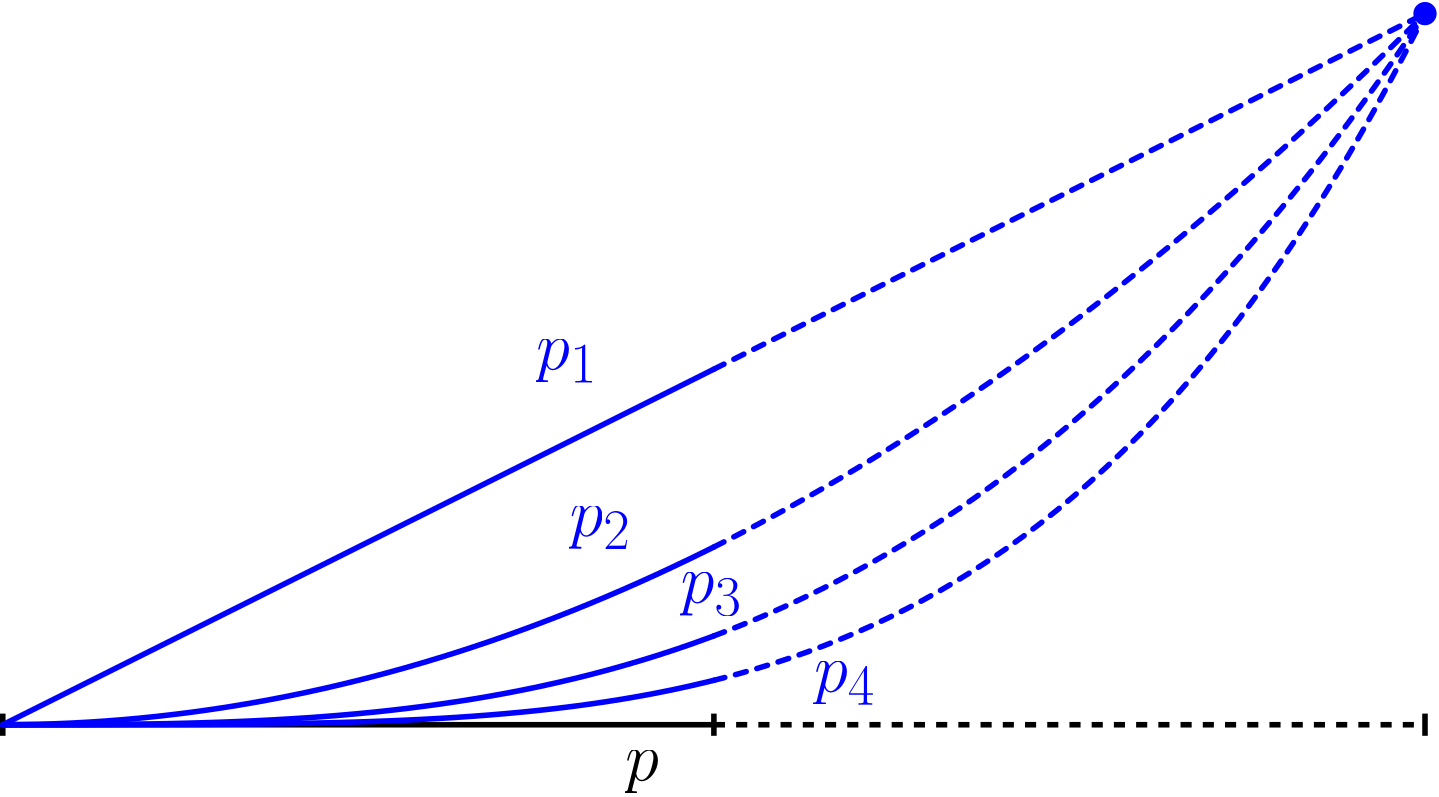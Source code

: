 <?xml version="1.0"?>
<!DOCTYPE ipe SYSTEM "ipe.dtd">
<ipe version="70107" creator="Ipe 7.2.2">
<info created="D:20160608160058" modified="D:20160608172458"/>
<ipestyle name="basic">
<symbol name="arrow/arc(spx)">
<path stroke="sym-stroke" fill="sym-stroke" pen="sym-pen">
0 0 m
-1 0.333 l
-1 -0.333 l
h
</path>
</symbol>
<symbol name="arrow/farc(spx)">
<path stroke="sym-stroke" fill="white" pen="sym-pen">
0 0 m
-1 0.333 l
-1 -0.333 l
h
</path>
</symbol>
<symbol name="arrow/ptarc(spx)">
<path stroke="sym-stroke" fill="sym-stroke" pen="sym-pen">
0 0 m
-1 0.333 l
-0.8 0 l
-1 -0.333 l
h
</path>
</symbol>
<symbol name="arrow/fptarc(spx)">
<path stroke="sym-stroke" fill="white" pen="sym-pen">
0 0 m
-1 0.333 l
-0.8 0 l
-1 -0.333 l
h
</path>
</symbol>
<symbol name="mark/circle(sx)" transformations="translations">
<path fill="sym-stroke">
0.6 0 0 0.6 0 0 e
0.4 0 0 0.4 0 0 e
</path>
</symbol>
<symbol name="mark/disk(sx)" transformations="translations">
<path fill="sym-stroke">
0.6 0 0 0.6 0 0 e
</path>
</symbol>
<symbol name="mark/fdisk(sfx)" transformations="translations">
<group>
<path fill="sym-fill">
0.5 0 0 0.5 0 0 e
</path>
<path fill="sym-stroke" fillrule="eofill">
0.6 0 0 0.6 0 0 e
0.4 0 0 0.4 0 0 e
</path>
</group>
</symbol>
<symbol name="mark/box(sx)" transformations="translations">
<path fill="sym-stroke" fillrule="eofill">
-0.6 -0.6 m
0.6 -0.6 l
0.6 0.6 l
-0.6 0.6 l
h
-0.4 -0.4 m
0.4 -0.4 l
0.4 0.4 l
-0.4 0.4 l
h
</path>
</symbol>
<symbol name="mark/square(sx)" transformations="translations">
<path fill="sym-stroke">
-0.6 -0.6 m
0.6 -0.6 l
0.6 0.6 l
-0.6 0.6 l
h
</path>
</symbol>
<symbol name="mark/fsquare(sfx)" transformations="translations">
<group>
<path fill="sym-fill">
-0.5 -0.5 m
0.5 -0.5 l
0.5 0.5 l
-0.5 0.5 l
h
</path>
<path fill="sym-stroke" fillrule="eofill">
-0.6 -0.6 m
0.6 -0.6 l
0.6 0.6 l
-0.6 0.6 l
h
-0.4 -0.4 m
0.4 -0.4 l
0.4 0.4 l
-0.4 0.4 l
h
</path>
</group>
</symbol>
<symbol name="mark/cross(sx)" transformations="translations">
<group>
<path fill="sym-stroke">
-0.43 -0.57 m
0.57 0.43 l
0.43 0.57 l
-0.57 -0.43 l
h
</path>
<path fill="sym-stroke">
-0.43 0.57 m
0.57 -0.43 l
0.43 -0.57 l
-0.57 0.43 l
h
</path>
</group>
</symbol>
<symbol name="arrow/fnormal(spx)">
<path stroke="sym-stroke" fill="white" pen="sym-pen">
0 0 m
-1 0.333 l
-1 -0.333 l
h
</path>
</symbol>
<symbol name="arrow/pointed(spx)">
<path stroke="sym-stroke" fill="sym-stroke" pen="sym-pen">
0 0 m
-1 0.333 l
-0.8 0 l
-1 -0.333 l
h
</path>
</symbol>
<symbol name="arrow/fpointed(spx)">
<path stroke="sym-stroke" fill="white" pen="sym-pen">
0 0 m
-1 0.333 l
-0.8 0 l
-1 -0.333 l
h
</path>
</symbol>
<symbol name="arrow/linear(spx)">
<path stroke="sym-stroke" pen="sym-pen">
-1 0.333 m
0 0 l
-1 -0.333 l
</path>
</symbol>
<symbol name="arrow/fdouble(spx)">
<path stroke="sym-stroke" fill="white" pen="sym-pen">
0 0 m
-1 0.333 l
-1 -0.333 l
h
-1 0 m
-2 0.333 l
-2 -0.333 l
h
</path>
</symbol>
<symbol name="arrow/double(spx)">
<path stroke="sym-stroke" fill="sym-stroke" pen="sym-pen">
0 0 m
-1 0.333 l
-1 -0.333 l
h
-1 0 m
-2 0.333 l
-2 -0.333 l
h
</path>
</symbol>
<pen name="heavier" value="0.8"/>
<pen name="fat" value="1.2"/>
<pen name="ultrafat" value="2"/>
<symbolsize name="large" value="5"/>
<symbolsize name="small" value="2"/>
<symbolsize name="tiny" value="1.1"/>
<arrowsize name="large" value="10"/>
<arrowsize name="small" value="5"/>
<arrowsize name="tiny" value="3"/>
<color name="red" value="1 0 0"/>
<color name="green" value="0 1 0"/>
<color name="blue" value="0 0 1"/>
<color name="yellow" value="1 1 0"/>
<color name="orange" value="1 0.647 0"/>
<color name="gold" value="1 0.843 0"/>
<color name="purple" value="0.627 0.125 0.941"/>
<color name="gray" value="0.745"/>
<color name="brown" value="0.647 0.165 0.165"/>
<color name="navy" value="0 0 0.502"/>
<color name="pink" value="1 0.753 0.796"/>
<color name="seagreen" value="0.18 0.545 0.341"/>
<color name="turquoise" value="0.251 0.878 0.816"/>
<color name="violet" value="0.933 0.51 0.933"/>
<color name="darkblue" value="0 0 0.545"/>
<color name="darkcyan" value="0 0.545 0.545"/>
<color name="darkgray" value="0.663"/>
<color name="darkgreen" value="0 0.392 0"/>
<color name="darkmagenta" value="0.545 0 0.545"/>
<color name="darkorange" value="1 0.549 0"/>
<color name="darkred" value="0.545 0 0"/>
<color name="lightblue" value="0.678 0.847 0.902"/>
<color name="lightcyan" value="0.878 1 1"/>
<color name="lightgray" value="0.827"/>
<color name="lightgreen" value="0.565 0.933 0.565"/>
<color name="lightyellow" value="1 1 0.878"/>
<dashstyle name="dashed" value="[4] 0"/>
<dashstyle name="dotted" value="[1 3] 0"/>
<dashstyle name="dash dotted" value="[4 2 1 2] 0"/>
<dashstyle name="dash dot dotted" value="[4 2 1 2 1 2] 0"/>
<textsize name="large" value="\large"/>
<textsize name="Large" value="\Large"/>
<textsize name="LARGE" value="\LARGE"/>
<textsize name="huge" value="\huge"/>
<textsize name="Huge" value="\Huge"/>
<textsize name="small" value="\small"/>
<textsize name="footnote" value="\footnotesize"/>
<textsize name="tiny" value="\tiny"/>
<textstyle name="center" begin="\begin{center}" end="\end{center}"/>
<textstyle name="itemize" begin="\begin{itemize}" end="\end{itemize}"/>
<textstyle name="item" begin="\begin{itemize}\item{}" end="\end{itemize}"/>
<gridsize name="4 pts" value="4"/>
<gridsize name="8 pts (~3 mm)" value="8"/>
<gridsize name="16 pts (~6 mm)" value="16"/>
<gridsize name="32 pts (~12 mm)" value="32"/>
<gridsize name="10 pts (~3.5 mm)" value="10"/>
<gridsize name="20 pts (~7 mm)" value="20"/>
<gridsize name="14 pts (~5 mm)" value="14"/>
<gridsize name="28 pts (~10 mm)" value="28"/>
<gridsize name="56 pts (~20 mm)" value="56"/>
<anglesize name="90 deg" value="90"/>
<anglesize name="60 deg" value="60"/>
<anglesize name="45 deg" value="45"/>
<anglesize name="30 deg" value="30"/>
<anglesize name="22.5 deg" value="22.5"/>
<opacity name="10%" value="0.1"/>
<opacity name="30%" value="0.3"/>
<opacity name="50%" value="0.5"/>
<opacity name="75%" value="0.75"/>
<tiling name="falling" angle="-60" step="4" width="1"/>
<tiling name="rising" angle="30" step="4" width="1"/>
</ipestyle>
<page>
<layer name="alpha"/>
<view layers="alpha" active="alpha"/>
<path layer="alpha" stroke="black" pen="ultrafat">
64 384 m
320 384 l
</path>
<path stroke="black" pen="ultrafat">
64 388 m
64 380 l
</path>
<path stroke="black" pen="ultrafat">
320 388 m
320 380 l
</path>
<path stroke="black" pen="ultrafat">
576 388 m
576 380 l
</path>
<path matrix="0.999102 0 0 0.999102 -32.559 312.885" stroke="blue" pen="ultrafat" cap="1" join="1">
96.6458 71.1794 m
97.4346 71.5774 l
103.448 74.5805 l
109.469 77.5909 l
115.482 80.594 l
121.496 83.6044 l
127.509 86.6147 l
133.523 89.6179 l
139.543 92.6282 l
145.557 95.6386 l
151.57 98.6417 l
157.591 101.652 l
163.605 104.655 l
169.618 107.666 l
175.631 110.676 l
181.645 113.679 l
187.666 116.689 l
193.679 119.7 l
199.693 122.703 l
205.713 125.713 l
211.727 128.716 l
217.74 131.727 l
223.754 134.737 l
229.767 137.74 l
235.788 140.751 l
241.801 143.761 l
247.815 146.764 l
253.836 149.774 l
259.849 152.777 l
265.863 155.788 l
271.876 158.798 l
277.89 161.801 l
283.91 164.812 l
289.924 167.822 l
295.937 170.825 l
301.958 173.836 l
307.971 176.839 l
313.985 179.849 l
319.998 182.859 l
326.012 185.862 l
332.033 188.873 l
338.046 191.876 l
344.06 194.886 l
350.08 197.897 l
352.917 199.315 l
</path>
<path matrix="0.999102 0 0 0.999102 -32.559 312.885" stroke="blue" dash="dashed" pen="ultrafat" cap="1" join="1">
352.917 199.315 m
356.094 200.9 l
362.107 203.91 l
368.121 206.921 l
374.134 209.924 l
380.155 212.934 l
386.168 215.937 l
392.182 218.947 l
398.203 221.958 l
404.216 224.961 l
410.23 227.971 l
416.243 230.982 l
422.257 233.985 l
428.277 236.995 l
434.291 239.998 l
440.304 243.009 l
446.325 246.019 l
452.338 249.022 l
458.352 252.032 l
464.365 255.043 l
470.379 258.046 l
476.4 261.056 l
482.413 264.059 l
488.426 267.07 l
494.447 270.08 l
500.461 273.083 l
506.474 276.094 l
512.488 279.104 l
518.501 282.107 l
524.522 285.117 l
530.535 288.121 l
536.549 291.131 l
542.57 294.141 l
548.583 297.144 l
554.596 300.155 l
560.61 303.165 l
566.623 306.168 l
572.644 309.179 l
578.658 312.182 l
584.671 315.192 l
590.692 318.202 l
596.705 321.206 l
602.719 324.216 l
608.732 327.226 l
609.195 327.451 l
</path>
<path matrix="0.999102 0 0 0.999102 -32.559 312.885" stroke="blue" pen="ultrafat" cap="1" join="1">
96.6458 71.1794 m
97.4346 71.1794 l
103.448 71.2228 l
109.469 71.3386 l
115.482 71.5268 l
121.496 71.78 l
127.509 72.1057 l
133.523 72.5037 l
139.543 72.9741 l
145.557 73.5096 l
151.57 74.1246 l
157.591 74.8049 l
163.605 75.5502 l
169.618 76.3752 l
175.631 77.2653 l
181.645 78.2277 l
187.666 79.2625 l
193.679 80.3625 l
199.693 81.5348 l
205.713 82.7794 l
211.727 84.0965 l
217.74 85.4859 l
223.754 86.9404 l
229.767 88.4673 l
235.788 90.0665 l
241.801 91.7309 l
247.815 93.4749 l
253.836 95.284 l
259.849 97.1582 l
265.863 99.1121 l
271.876 101.131 l
277.89 103.222 l
283.91 105.386 l
289.924 107.622 l
295.937 109.923 l
301.958 112.297 l
307.971 114.743 l
313.985 117.261 l
319.998 119.844 l
326.012 122.5 l
332.033 125.228 l
338.046 128.029 l
344.06 130.894 l
350.08 133.832 l
352.917 135.244 l
</path>
<path matrix="0.999102 0 0 0.999102 -32.559 312.885" stroke="blue" dash="dashed" pen="ultrafat" cap="1" join="1">
352.917 135.244 m
356.094 136.843 l
362.107 139.926 l
368.121 143.073 l
374.134 146.294 l
380.155 149.586 l
386.168 152.951 l
392.182 156.381 l
398.203 159.884 l
404.216 163.458 l
410.23 167.106 l
416.243 170.825 l
422.257 174.61 l
428.277 178.467 l
434.291 182.389 l
440.304 186.391 l
446.325 190.458 l
452.338 194.597 l
458.352 198.808 l
464.365 203.085 l
470.379 207.442 l
476.4 211.863 l
482.413 216.35 l
488.426 220.916 l
494.447 225.547 l
500.461 230.251 l
506.474 235.027 l
512.488 239.868 l
518.501 244.789 l
524.522 249.775 l
530.535 254.833 l
536.549 259.956 l
542.57 265.152 l
548.583 270.427 l
554.596 275.761 l
560.61 281.174 l
566.623 286.652 l
572.644 292.202 l
578.658 297.825 l
584.671 303.52 l
590.692 309.28 l
596.705 315.112 l
602.719 321.017 l
608.732 326.995 l
609.195 327.451 l
</path>
<path matrix="0.999102 0 0 0.999102 -32.559 312.885" stroke="blue" pen="ultrafat" cap="1" join="1">
96.6458 71.1794 m
97.4346 71.1794 l
103.448 71.1794 l
109.469 71.1794 l
115.482 71.1939 l
121.496 71.2084 l
127.509 71.2373 l
133.523 71.2735 l
139.543 71.3314 l
145.557 71.4037 l
151.57 71.4906 l
157.591 71.6064 l
163.605 71.7511 l
169.618 71.9175 l
175.631 72.1129 l
181.645 72.3445 l
187.666 72.6122 l
193.679 72.9162 l
199.693 73.2635 l
205.713 73.647 l
211.727 74.0812 l
217.74 74.5588 l
223.754 75.0871 l
229.767 75.666 l
235.788 76.3028 l
241.801 76.9975 l
247.815 77.7573 l
253.836 78.5678 l
259.849 79.4507 l
265.863 80.3986 l
271.876 81.419 l
277.89 82.5117 l
283.91 83.6767 l
289.924 84.9214 l
295.937 86.2457 l
301.958 87.6495 l
307.971 89.1403 l
313.985 90.7178 l
319.998 92.3894 l
326.012 94.1479 l
332.033 96.0004 l
338.046 97.9542 l
344.06 100.002 l
350.08 102.159 l
352.917 103.215 l
</path>
<path matrix="0.999102 0 0 0.999102 -32.559 312.885" stroke="blue" dash="dashed" pen="ultrafat" cap="1" join="1">
352.917 103.215 m
356.094 104.416 l
362.107 106.783 l
368.121 109.258 l
374.134 111.848 l
380.155 114.547 l
386.168 117.37 l
392.182 120.308 l
398.203 123.369 l
404.216 126.553 l
410.23 129.867 l
416.243 133.311 l
422.257 136.886 l
428.277 140.599 l
434.291 144.441 l
440.304 148.428 l
446.325 152.553 l
452.338 156.83 l
458.352 161.244 l
464.365 165.818 l
470.379 170.536 l
476.4 175.413 l
482.413 180.442 l
488.426 185.631 l
494.447 190.986 l
500.461 196.507 l
506.474 202.188 l
512.488 208.042 l
518.501 214.07 l
524.522 220.272 l
530.535 226.647 l
536.549 233.203 l
542.57 239.94 l
548.583 246.858 l
554.596 253.972 l
557.607 257.597 l
560.61 261.266 l
563.62 264.993 l
566.623 268.756 l
569.634 272.577 l
572.644 276.441 l
575.647 280.356 l
578.658 284.321 l
581.668 288.338 l
584.671 292.405 l
587.681 296.515 l
590.692 300.683 l
593.695 304.902 l
596.705 309.171 l
599.708 313.492 l
602.719 317.862 l
605.729 322.284 l
608.732 326.763 l
609.195 327.451 l
</path>
<path matrix="0.999102 0 0 0.999102 -32.559 312.885" stroke="blue" pen="ultrafat" cap="1" join="1">
96.6458 71.1794 m
97.4346 71.1794 l
103.448 71.1794 l
109.469 71.1794 l
115.482 71.1794 l
121.496 71.1794 l
127.509 71.1794 l
133.523 71.1867 l
139.543 71.1939 l
145.557 71.2011 l
151.57 71.2156 l
157.591 71.2301 l
163.605 71.2518 l
169.618 71.2807 l
175.631 71.3241 l
181.645 71.3748 l
187.666 71.4327 l
193.679 71.5051 l
199.693 71.5991 l
205.713 71.7004 l
211.727 71.8307 l
217.74 71.9754 l
223.754 72.1491 l
229.767 72.3445 l
235.788 72.5688 l
241.801 72.8293 l
247.815 73.1188 l
253.836 73.4444 l
259.849 73.8135 l
265.863 74.226 l
271.876 74.6819 l
277.89 75.1884 l
283.91 75.7456 l
289.924 76.3607 l
295.937 77.0337 l
301.958 77.779 l
307.971 78.5823 l
313.985 79.4651 l
319.998 80.4203 l
326.012 81.4552 l
332.033 82.5768 l
338.046 83.7853 l
344.06 85.0951 l
350.08 86.499 l
352.917 87.1937 l
</path>
<path matrix="0.999102 0 0 0.999102 -32.559 312.885" stroke="blue" dash="dashed" pen="ultrafat" cap="1" join="1">
352.917 87.1937 m
356.094 88.0041 l
362.107 89.6179 l
368.121 91.3474 l
374.134 93.1927 l
380.155 95.1682 l
386.168 97.2668 l
392.182 99.5101 l
398.203 101.884 l
404.216 104.409 l
410.23 107.087 l
416.243 109.923 l
422.257 112.919 l
428.277 116.096 l
434.291 119.439 l
440.304 122.971 l
446.325 126.697 l
452.338 130.612 l
458.352 134.737 l
464.365 139.072 l
470.379 143.631 l
476.4 148.407 l
482.413 153.414 l
488.426 158.668 l
494.447 164.168 l
500.461 169.921 l
506.474 175.934 l
512.488 182.223 l
518.501 188.786 l
524.522 195.639 l
530.535 202.789 l
533.546 206.472 l
536.549 210.235 l
539.559 214.077 l
542.57 217.999 l
545.573 222.001 l
548.583 226.083 l
551.586 230.251 l
554.596 234.499 l
557.607 238.833 l
560.61 243.247 l
563.62 247.756 l
566.623 252.351 l
569.634 257.033 l
572.644 261.802 l
575.647 266.665 l
578.658 271.621 l
581.668 276.673 l
584.671 281.818 l
587.681 287.057 l
590.692 292.397 l
593.695 297.832 l
596.705 303.368 l
599.708 309.005 l
602.719 314.743 l
605.729 320.59 l
608.732 326.532 l
609.195 327.451 l
</path>
<path stroke="black" dash="dashed" pen="ultrafat">
320 384 m
576 384 l
</path>
<use name="mark/disk(sx)" pos="576 640" size="7" stroke="blue"/>
<text transformations="translations" pos="256 512" stroke="blue" type="label" width="22.155" height="10.672" depth="4.82" valign="baseline" size="Huge">$p_1$</text>
<text matrix="1 0 0 1 12 -60" transformations="translations" pos="256 512" stroke="blue" type="label" width="22.155" height="10.672" depth="4.82" valign="baseline" size="Huge">$p_2$</text>
<text matrix="1 0 0 1 52 -84" transformations="translations" pos="256 512" stroke="blue" type="label" width="22.155" height="10.672" depth="4.82" valign="baseline" size="Huge">$p_3$</text>
<text matrix="1 0 0 1 100 -116" transformations="translations" pos="256 512" stroke="blue" type="label" width="22.155" height="10.672" depth="4.82" valign="baseline" size="Huge">$p_4$</text>
<text matrix="1 0 0 1 32 -148" transformations="translations" pos="256 512" stroke="black" type="label" width="12.181" height="10.672" depth="4.82" valign="baseline" size="Huge">$p$</text>
</page>
</ipe>

